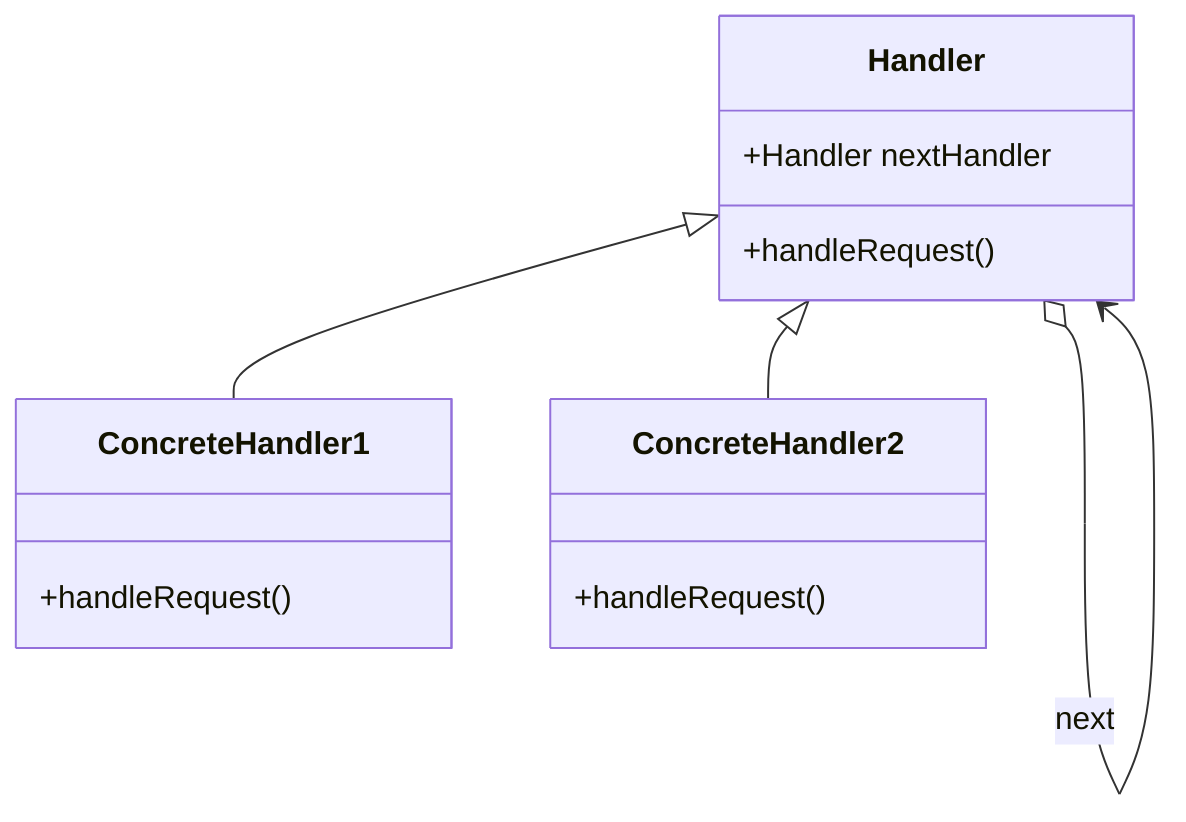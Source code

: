 classDiagram
    class Handler {
        +Handler nextHandler
        +handleRequest()
    }

    class ConcreteHandler1 {
        +handleRequest()
    }

    class ConcreteHandler2 {
        +handleRequest()
    }

    Handler <|-- ConcreteHandler1
    Handler <|-- ConcreteHandler2
    Handler o--> Handler : next